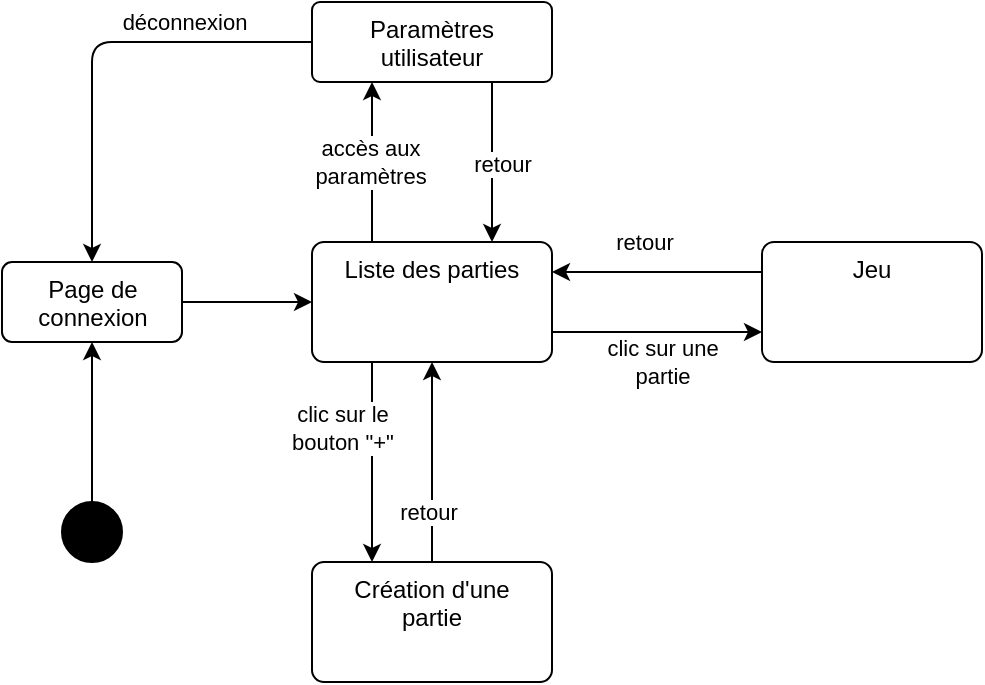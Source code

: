 <mxfile>
    <diagram id="8zcHA7AKb3PgHU4ieX3p" name="Page-1">
        <mxGraphModel dx="698" dy="611" grid="1" gridSize="10" guides="1" tooltips="1" connect="1" arrows="1" fold="1" page="1" pageScale="1" pageWidth="850" pageHeight="1100" math="0" shadow="0">
            <root>
                <mxCell id="0"/>
                <mxCell id="1" parent="0"/>
                <mxCell id="5" value="" style="edgeStyle=none;html=1;" parent="1" source="2" target="4" edge="1">
                    <mxGeometry relative="1" as="geometry"/>
                </mxCell>
                <mxCell id="2" value="Page de &lt;br&gt;connexion" style="html=1;align=center;verticalAlign=top;rounded=1;absoluteArcSize=1;arcSize=10;dashed=0;" parent="1" vertex="1">
                    <mxGeometry x="60" y="300" width="90" height="40" as="geometry"/>
                </mxCell>
                <mxCell id="7" value="" style="edgeStyle=none;html=1;exitX=0.25;exitY=0;exitDx=0;exitDy=0;entryX=0.25;entryY=1;entryDx=0;entryDy=0;" parent="1" source="4" target="6" edge="1">
                    <mxGeometry relative="1" as="geometry"/>
                </mxCell>
                <mxCell id="10" value="accès aux&lt;br&gt;paramètres" style="edgeLabel;html=1;align=center;verticalAlign=middle;resizable=0;points=[];" parent="7" vertex="1" connectable="0">
                    <mxGeometry x="0.36" y="1" relative="1" as="geometry">
                        <mxPoint y="14" as="offset"/>
                    </mxGeometry>
                </mxCell>
                <mxCell id="24" value="" style="edgeStyle=none;html=1;" parent="1" source="23" target="4" edge="1">
                    <mxGeometry relative="1" as="geometry"/>
                </mxCell>
                <mxCell id="27" value="retour" style="edgeLabel;html=1;align=center;verticalAlign=middle;resizable=0;points=[];" parent="24" vertex="1" connectable="0">
                    <mxGeometry x="-0.5" y="2" relative="1" as="geometry">
                        <mxPoint as="offset"/>
                    </mxGeometry>
                </mxCell>
                <mxCell id="4" value="Liste des parties" style="whiteSpace=wrap;html=1;verticalAlign=top;fillColor=default;rounded=1;arcSize=10;dashed=0;" parent="1" vertex="1">
                    <mxGeometry x="215" y="290" width="120" height="60" as="geometry"/>
                </mxCell>
                <mxCell id="8" style="edgeStyle=none;html=1;entryX=0.5;entryY=0;entryDx=0;entryDy=0;" parent="1" source="6" target="2" edge="1">
                    <mxGeometry relative="1" as="geometry">
                        <Array as="points">
                            <mxPoint x="105" y="190"/>
                        </Array>
                    </mxGeometry>
                </mxCell>
                <mxCell id="9" value="déconnexion" style="edgeLabel;html=1;align=center;verticalAlign=middle;resizable=0;points=[];" parent="8" vertex="1" connectable="0">
                    <mxGeometry x="-0.349" relative="1" as="geometry">
                        <mxPoint x="7" y="-10" as="offset"/>
                    </mxGeometry>
                </mxCell>
                <mxCell id="11" style="edgeStyle=none;html=1;entryX=0.75;entryY=0;entryDx=0;entryDy=0;exitX=0.75;exitY=1;exitDx=0;exitDy=0;" parent="1" source="6" target="4" edge="1">
                    <mxGeometry relative="1" as="geometry"/>
                </mxCell>
                <mxCell id="12" value="retour" style="edgeLabel;html=1;align=center;verticalAlign=middle;resizable=0;points=[];" parent="11" vertex="1" connectable="0">
                    <mxGeometry x="-0.615" relative="1" as="geometry">
                        <mxPoint x="5" y="25" as="offset"/>
                    </mxGeometry>
                </mxCell>
                <mxCell id="6" value="Paramètres&lt;br&gt;utilisateur" style="whiteSpace=wrap;html=1;verticalAlign=top;fillColor=default;rounded=1;arcSize=10;dashed=0;" parent="1" vertex="1">
                    <mxGeometry x="215" y="170" width="120" height="40" as="geometry"/>
                </mxCell>
                <mxCell id="30" value="" style="edgeStyle=none;html=1;exitX=1;exitY=0.75;exitDx=0;exitDy=0;entryX=0;entryY=0.75;entryDx=0;entryDy=0;" parent="1" source="4" target="29" edge="1">
                    <mxGeometry relative="1" as="geometry">
                        <mxPoint x="477.5" y="350" as="sourcePoint"/>
                    </mxGeometry>
                </mxCell>
                <mxCell id="33" value="clic sur une&lt;br&gt;partie" style="edgeLabel;html=1;align=center;verticalAlign=middle;resizable=0;points=[];" parent="30" vertex="1" connectable="0">
                    <mxGeometry x="-0.235" y="-2" relative="1" as="geometry">
                        <mxPoint x="15" y="13" as="offset"/>
                    </mxGeometry>
                </mxCell>
                <mxCell id="25" style="edgeStyle=none;html=1;exitX=0.25;exitY=1;exitDx=0;exitDy=0;entryX=0.25;entryY=0;entryDx=0;entryDy=0;" parent="1" source="4" target="23" edge="1">
                    <mxGeometry relative="1" as="geometry"/>
                </mxCell>
                <mxCell id="26" value="retour" style="edgeLabel;html=1;align=center;verticalAlign=middle;resizable=0;points=[];" parent="25" vertex="1" connectable="0">
                    <mxGeometry x="0.44" y="2" relative="1" as="geometry">
                        <mxPoint x="-13" y="42" as="offset"/>
                    </mxGeometry>
                </mxCell>
                <mxCell id="28" value="clic sur le&lt;br&gt;bouton &quot;+&quot;" style="edgeLabel;html=1;align=center;verticalAlign=middle;resizable=0;points=[];" parent="25" vertex="1" connectable="0">
                    <mxGeometry x="-0.34" y="-1" relative="1" as="geometry">
                        <mxPoint x="-14" as="offset"/>
                    </mxGeometry>
                </mxCell>
                <mxCell id="23" value="Création d'une&lt;br&gt;partie" style="whiteSpace=wrap;html=1;verticalAlign=top;fillColor=default;rounded=1;arcSize=10;dashed=0;" parent="1" vertex="1">
                    <mxGeometry x="215" y="450" width="120" height="60" as="geometry"/>
                </mxCell>
                <mxCell id="32" style="edgeStyle=none;html=1;exitX=0;exitY=0.25;exitDx=0;exitDy=0;entryX=1;entryY=0.25;entryDx=0;entryDy=0;" parent="1" source="29" target="4" edge="1">
                    <mxGeometry relative="1" as="geometry">
                        <mxPoint x="532.5" y="350" as="targetPoint"/>
                    </mxGeometry>
                </mxCell>
                <mxCell id="34" value="retour" style="edgeLabel;html=1;align=center;verticalAlign=middle;resizable=0;points=[];" parent="32" vertex="1" connectable="0">
                    <mxGeometry x="0.27" y="1" relative="1" as="geometry">
                        <mxPoint x="7" y="-16" as="offset"/>
                    </mxGeometry>
                </mxCell>
                <mxCell id="29" value="Jeu" style="whiteSpace=wrap;html=1;verticalAlign=top;fillColor=default;rounded=1;arcSize=10;dashed=0;" parent="1" vertex="1">
                    <mxGeometry x="440" y="290" width="110" height="60" as="geometry"/>
                </mxCell>
                <mxCell id="36" style="edgeStyle=none;html=1;entryX=0.5;entryY=1;entryDx=0;entryDy=0;" parent="1" source="35" target="2" edge="1">
                    <mxGeometry relative="1" as="geometry"/>
                </mxCell>
                <mxCell id="35" value="" style="ellipse;fillColor=strokeColor;strokeColor=default;" parent="1" vertex="1">
                    <mxGeometry x="90" y="420" width="30" height="30" as="geometry"/>
                </mxCell>
            </root>
        </mxGraphModel>
    </diagram>
</mxfile>